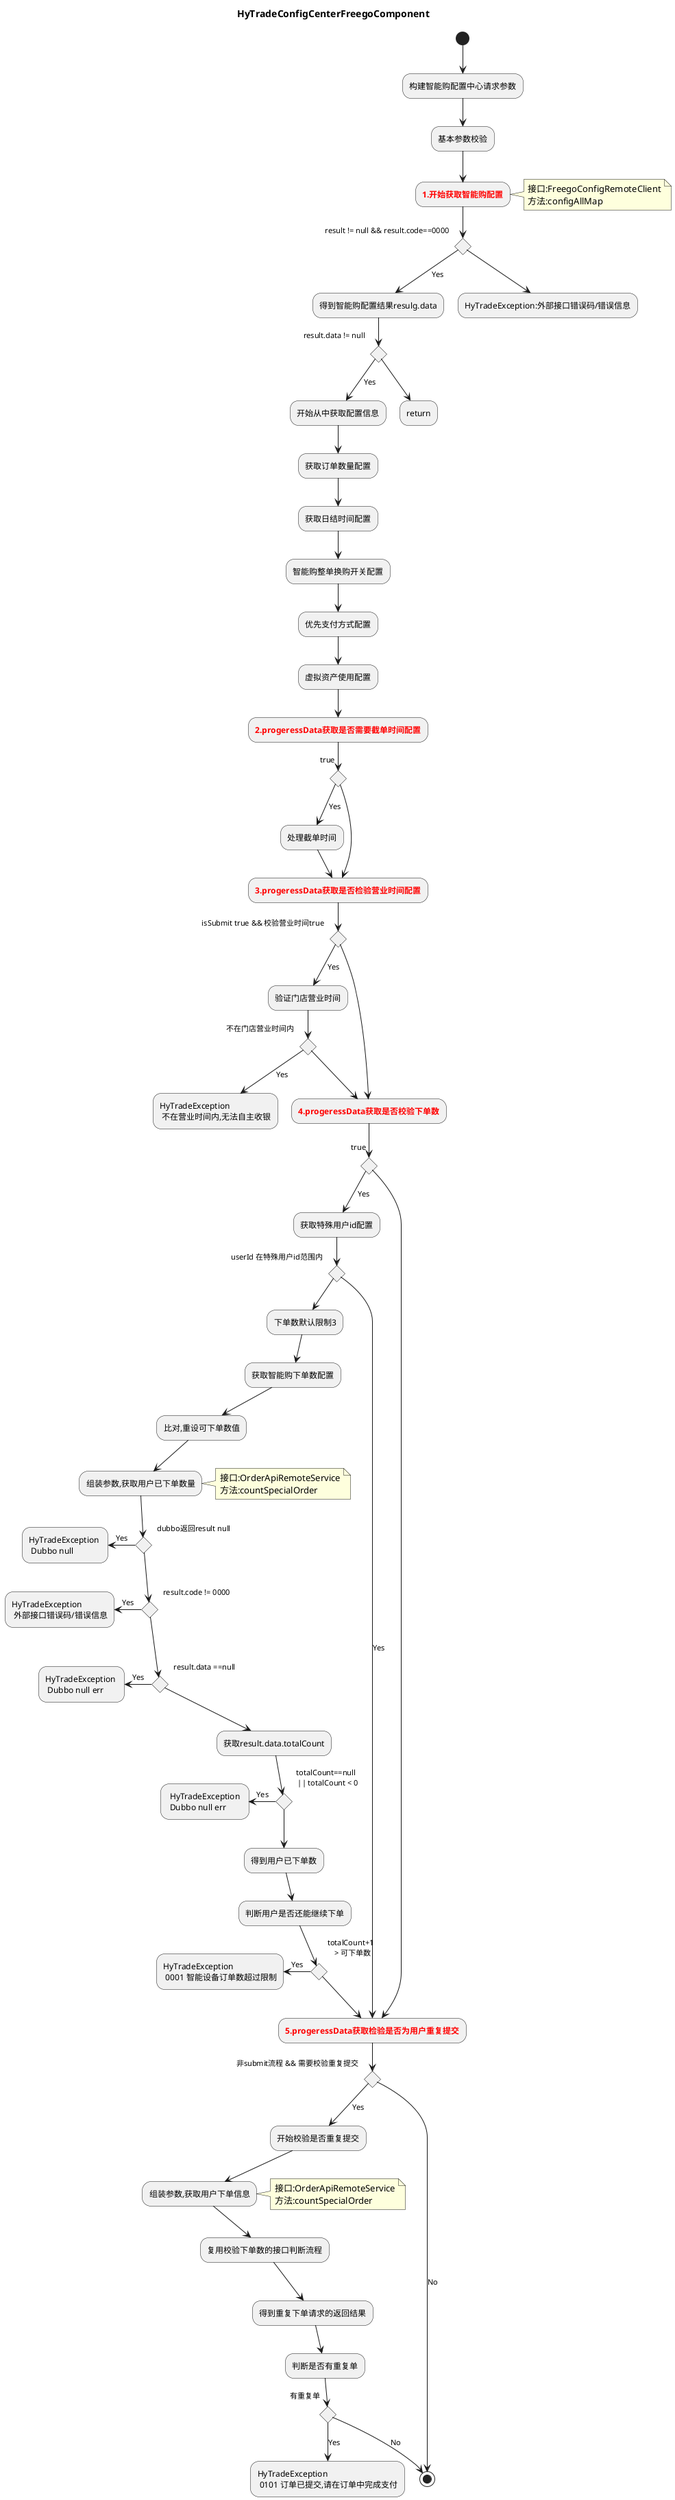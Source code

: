 @startuml
title:HyTradeConfigCenterFreegoComponent
(*)  --> "构建智能购配置中心请求参数"
--> "基本参数校验"
--> "<color:red><b>1.开始获取智能购配置" as step1
note right
接口:FreegoConfigRemoteClient
方法:configAllMap
end note
If "result != null && result.code==0000" then
--> [Yes] "得到智能购配置结果resulg.data"
If "result.data != null" then
--> [Yes] "开始从中获取配置信息"
--> "获取订单数量配置"
--> "获取日结时间配置"
--> "智能购整单换购开关配置"
--> "优先支付方式配置"
--> "虚拟资产使用配置"
--> "<color:red><b>2.progeressData获取是否需要截单时间配置"
If "true" then
--> [Yes] "处理截单时间"
--> "<color:red><b>3.progeressData获取是否检验营业时间配置" as serviceTime
If "isSubmit true && 校验营业时间true" then
--> [Yes] "验证门店营业时间"
If "不在门店营业时间内" then
--> [Yes] "HyTradeException \n 不在营业时间内,无法自主收银"
else
--> "<color:red><b>4.progeressData获取是否校验下单数" as orderCount
If "true" then
--> [Yes] "获取特殊用户id配置"
If "userId 在特殊用户id范围内" then
--> [Yes] "<color:red><b>5.progeressData获取检验是否为用户重复提交" as orderDuplicate
If "非submit流程 && 需要校验重复提交" then
--> [Yes] "开始校验是否重复提交"
--> "组装参数,获取用户下单信息"
note right
接口:OrderApiRemoteService
方法:countSpecialOrder
end note
--> "复用校验下单数的接口判断流程"
--> "得到重复下单请求的返回结果"
--> "判断是否有重复单"
If "有重复单" then
--> [Yes] "HyTradeException \n 0101 订单已提交,请在订单中完成支付"
else
--> [No] (*)
Endif
else
Endif
--> [No] (*)
else
--> "下单数默认限制3"
--> "获取智能购下单数配置"
--> "比对,重设可下单数值"
--> "组装参数,获取用户已下单数量"
note right
接口:OrderApiRemoteService
方法:countSpecialOrder
end note
If "dubbo返回result null" then
-left-> [Yes] "HyTradeException \n Dubbo null"
else
If "result.code != 0000" then
-left-> [Yes] "HyTradeException \n 外部接口错误码/错误信息"
else
If "result.data ==null" then
-left-> [Yes] "HyTradeException \n Dubbo null err"
else
--> "获取result.data.totalCount"
If "totalCount==null \n || totalCount < 0" then
-left-> [Yes] " HyTradeException \n Dubbo null err"
else
--> "得到用户已下单数"
--> "判断用户是否还能继续下单"
If "totalCount+1 \n > 可下单数" then
-left-> [Yes] "HyTradeException \n 0001 智能设备订单数超过限制"
else
--> orderDuplicate
Endif
Endif
Endif
Endif
Endif
Endif
else
Endif
--> orderDuplicate
Endif
else
--> orderCount
Endif
else
--> serviceTime
Endif
else
--> "return"
Endif
else
--> "HyTradeException:外部接口错误码/错误信息"
Endif
@enduml